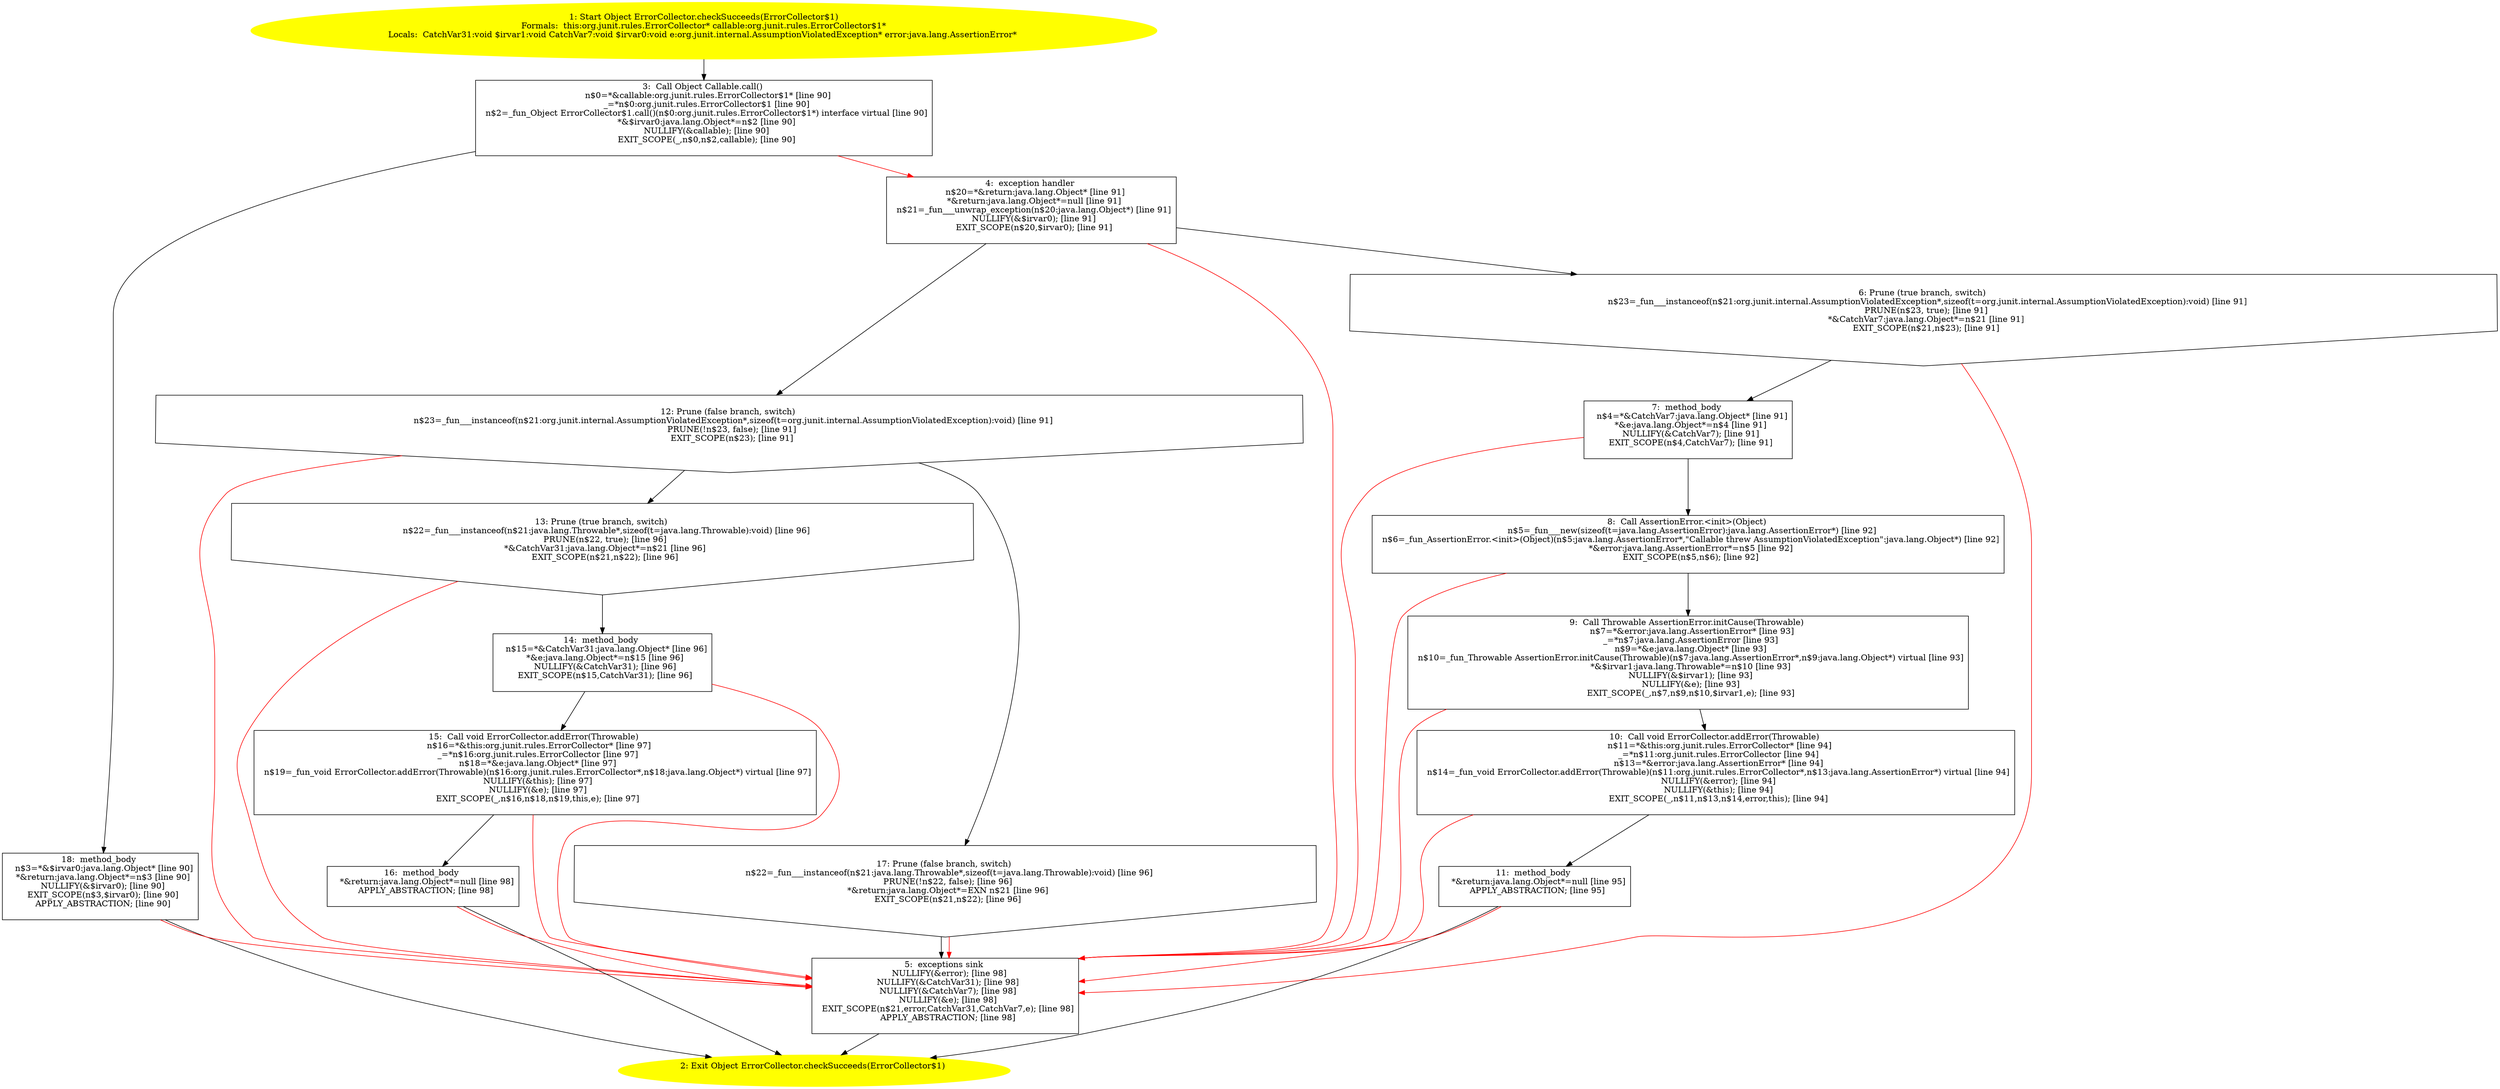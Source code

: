 /* @generated */
digraph cfg {
"org.junit.rules.ErrorCollector.checkSucceeds(org.junit.rules.ErrorCollector$1):java.lang.Object.f55dba38338bba14e06b6f8c9089e4f3_1" [label="1: Start Object ErrorCollector.checkSucceeds(ErrorCollector$1)\nFormals:  this:org.junit.rules.ErrorCollector* callable:org.junit.rules.ErrorCollector$1*\nLocals:  CatchVar31:void $irvar1:void CatchVar7:void $irvar0:void e:org.junit.internal.AssumptionViolatedException* error:java.lang.AssertionError* \n  " color=yellow style=filled]
	

	 "org.junit.rules.ErrorCollector.checkSucceeds(org.junit.rules.ErrorCollector$1):java.lang.Object.f55dba38338bba14e06b6f8c9089e4f3_1" -> "org.junit.rules.ErrorCollector.checkSucceeds(org.junit.rules.ErrorCollector$1):java.lang.Object.f55dba38338bba14e06b6f8c9089e4f3_3" ;
"org.junit.rules.ErrorCollector.checkSucceeds(org.junit.rules.ErrorCollector$1):java.lang.Object.f55dba38338bba14e06b6f8c9089e4f3_2" [label="2: Exit Object ErrorCollector.checkSucceeds(ErrorCollector$1) \n  " color=yellow style=filled]
	

"org.junit.rules.ErrorCollector.checkSucceeds(org.junit.rules.ErrorCollector$1):java.lang.Object.f55dba38338bba14e06b6f8c9089e4f3_3" [label="3:  Call Object Callable.call() \n   n$0=*&callable:org.junit.rules.ErrorCollector$1* [line 90]\n  _=*n$0:org.junit.rules.ErrorCollector$1 [line 90]\n  n$2=_fun_Object ErrorCollector$1.call()(n$0:org.junit.rules.ErrorCollector$1*) interface virtual [line 90]\n  *&$irvar0:java.lang.Object*=n$2 [line 90]\n  NULLIFY(&callable); [line 90]\n  EXIT_SCOPE(_,n$0,n$2,callable); [line 90]\n " shape="box"]
	

	 "org.junit.rules.ErrorCollector.checkSucceeds(org.junit.rules.ErrorCollector$1):java.lang.Object.f55dba38338bba14e06b6f8c9089e4f3_3" -> "org.junit.rules.ErrorCollector.checkSucceeds(org.junit.rules.ErrorCollector$1):java.lang.Object.f55dba38338bba14e06b6f8c9089e4f3_18" ;
	 "org.junit.rules.ErrorCollector.checkSucceeds(org.junit.rules.ErrorCollector$1):java.lang.Object.f55dba38338bba14e06b6f8c9089e4f3_3" -> "org.junit.rules.ErrorCollector.checkSucceeds(org.junit.rules.ErrorCollector$1):java.lang.Object.f55dba38338bba14e06b6f8c9089e4f3_4" [color="red" ];
"org.junit.rules.ErrorCollector.checkSucceeds(org.junit.rules.ErrorCollector$1):java.lang.Object.f55dba38338bba14e06b6f8c9089e4f3_4" [label="4:  exception handler \n   n$20=*&return:java.lang.Object* [line 91]\n  *&return:java.lang.Object*=null [line 91]\n  n$21=_fun___unwrap_exception(n$20:java.lang.Object*) [line 91]\n  NULLIFY(&$irvar0); [line 91]\n  EXIT_SCOPE(n$20,$irvar0); [line 91]\n " shape="box"]
	

	 "org.junit.rules.ErrorCollector.checkSucceeds(org.junit.rules.ErrorCollector$1):java.lang.Object.f55dba38338bba14e06b6f8c9089e4f3_4" -> "org.junit.rules.ErrorCollector.checkSucceeds(org.junit.rules.ErrorCollector$1):java.lang.Object.f55dba38338bba14e06b6f8c9089e4f3_6" ;
	 "org.junit.rules.ErrorCollector.checkSucceeds(org.junit.rules.ErrorCollector$1):java.lang.Object.f55dba38338bba14e06b6f8c9089e4f3_4" -> "org.junit.rules.ErrorCollector.checkSucceeds(org.junit.rules.ErrorCollector$1):java.lang.Object.f55dba38338bba14e06b6f8c9089e4f3_12" ;
	 "org.junit.rules.ErrorCollector.checkSucceeds(org.junit.rules.ErrorCollector$1):java.lang.Object.f55dba38338bba14e06b6f8c9089e4f3_4" -> "org.junit.rules.ErrorCollector.checkSucceeds(org.junit.rules.ErrorCollector$1):java.lang.Object.f55dba38338bba14e06b6f8c9089e4f3_5" [color="red" ];
"org.junit.rules.ErrorCollector.checkSucceeds(org.junit.rules.ErrorCollector$1):java.lang.Object.f55dba38338bba14e06b6f8c9089e4f3_5" [label="5:  exceptions sink \n   NULLIFY(&error); [line 98]\n  NULLIFY(&CatchVar31); [line 98]\n  NULLIFY(&CatchVar7); [line 98]\n  NULLIFY(&e); [line 98]\n  EXIT_SCOPE(n$21,error,CatchVar31,CatchVar7,e); [line 98]\n  APPLY_ABSTRACTION; [line 98]\n " shape="box"]
	

	 "org.junit.rules.ErrorCollector.checkSucceeds(org.junit.rules.ErrorCollector$1):java.lang.Object.f55dba38338bba14e06b6f8c9089e4f3_5" -> "org.junit.rules.ErrorCollector.checkSucceeds(org.junit.rules.ErrorCollector$1):java.lang.Object.f55dba38338bba14e06b6f8c9089e4f3_2" ;
"org.junit.rules.ErrorCollector.checkSucceeds(org.junit.rules.ErrorCollector$1):java.lang.Object.f55dba38338bba14e06b6f8c9089e4f3_6" [label="6: Prune (true branch, switch) \n   n$23=_fun___instanceof(n$21:org.junit.internal.AssumptionViolatedException*,sizeof(t=org.junit.internal.AssumptionViolatedException):void) [line 91]\n  PRUNE(n$23, true); [line 91]\n  *&CatchVar7:java.lang.Object*=n$21 [line 91]\n  EXIT_SCOPE(n$21,n$23); [line 91]\n " shape="invhouse"]
	

	 "org.junit.rules.ErrorCollector.checkSucceeds(org.junit.rules.ErrorCollector$1):java.lang.Object.f55dba38338bba14e06b6f8c9089e4f3_6" -> "org.junit.rules.ErrorCollector.checkSucceeds(org.junit.rules.ErrorCollector$1):java.lang.Object.f55dba38338bba14e06b6f8c9089e4f3_7" ;
	 "org.junit.rules.ErrorCollector.checkSucceeds(org.junit.rules.ErrorCollector$1):java.lang.Object.f55dba38338bba14e06b6f8c9089e4f3_6" -> "org.junit.rules.ErrorCollector.checkSucceeds(org.junit.rules.ErrorCollector$1):java.lang.Object.f55dba38338bba14e06b6f8c9089e4f3_5" [color="red" ];
"org.junit.rules.ErrorCollector.checkSucceeds(org.junit.rules.ErrorCollector$1):java.lang.Object.f55dba38338bba14e06b6f8c9089e4f3_7" [label="7:  method_body \n   n$4=*&CatchVar7:java.lang.Object* [line 91]\n  *&e:java.lang.Object*=n$4 [line 91]\n  NULLIFY(&CatchVar7); [line 91]\n  EXIT_SCOPE(n$4,CatchVar7); [line 91]\n " shape="box"]
	

	 "org.junit.rules.ErrorCollector.checkSucceeds(org.junit.rules.ErrorCollector$1):java.lang.Object.f55dba38338bba14e06b6f8c9089e4f3_7" -> "org.junit.rules.ErrorCollector.checkSucceeds(org.junit.rules.ErrorCollector$1):java.lang.Object.f55dba38338bba14e06b6f8c9089e4f3_8" ;
	 "org.junit.rules.ErrorCollector.checkSucceeds(org.junit.rules.ErrorCollector$1):java.lang.Object.f55dba38338bba14e06b6f8c9089e4f3_7" -> "org.junit.rules.ErrorCollector.checkSucceeds(org.junit.rules.ErrorCollector$1):java.lang.Object.f55dba38338bba14e06b6f8c9089e4f3_5" [color="red" ];
"org.junit.rules.ErrorCollector.checkSucceeds(org.junit.rules.ErrorCollector$1):java.lang.Object.f55dba38338bba14e06b6f8c9089e4f3_8" [label="8:  Call AssertionError.<init>(Object) \n   n$5=_fun___new(sizeof(t=java.lang.AssertionError):java.lang.AssertionError*) [line 92]\n  n$6=_fun_AssertionError.<init>(Object)(n$5:java.lang.AssertionError*,\"Callable threw AssumptionViolatedException\":java.lang.Object*) [line 92]\n  *&error:java.lang.AssertionError*=n$5 [line 92]\n  EXIT_SCOPE(n$5,n$6); [line 92]\n " shape="box"]
	

	 "org.junit.rules.ErrorCollector.checkSucceeds(org.junit.rules.ErrorCollector$1):java.lang.Object.f55dba38338bba14e06b6f8c9089e4f3_8" -> "org.junit.rules.ErrorCollector.checkSucceeds(org.junit.rules.ErrorCollector$1):java.lang.Object.f55dba38338bba14e06b6f8c9089e4f3_9" ;
	 "org.junit.rules.ErrorCollector.checkSucceeds(org.junit.rules.ErrorCollector$1):java.lang.Object.f55dba38338bba14e06b6f8c9089e4f3_8" -> "org.junit.rules.ErrorCollector.checkSucceeds(org.junit.rules.ErrorCollector$1):java.lang.Object.f55dba38338bba14e06b6f8c9089e4f3_5" [color="red" ];
"org.junit.rules.ErrorCollector.checkSucceeds(org.junit.rules.ErrorCollector$1):java.lang.Object.f55dba38338bba14e06b6f8c9089e4f3_9" [label="9:  Call Throwable AssertionError.initCause(Throwable) \n   n$7=*&error:java.lang.AssertionError* [line 93]\n  _=*n$7:java.lang.AssertionError [line 93]\n  n$9=*&e:java.lang.Object* [line 93]\n  n$10=_fun_Throwable AssertionError.initCause(Throwable)(n$7:java.lang.AssertionError*,n$9:java.lang.Object*) virtual [line 93]\n  *&$irvar1:java.lang.Throwable*=n$10 [line 93]\n  NULLIFY(&$irvar1); [line 93]\n  NULLIFY(&e); [line 93]\n  EXIT_SCOPE(_,n$7,n$9,n$10,$irvar1,e); [line 93]\n " shape="box"]
	

	 "org.junit.rules.ErrorCollector.checkSucceeds(org.junit.rules.ErrorCollector$1):java.lang.Object.f55dba38338bba14e06b6f8c9089e4f3_9" -> "org.junit.rules.ErrorCollector.checkSucceeds(org.junit.rules.ErrorCollector$1):java.lang.Object.f55dba38338bba14e06b6f8c9089e4f3_10" ;
	 "org.junit.rules.ErrorCollector.checkSucceeds(org.junit.rules.ErrorCollector$1):java.lang.Object.f55dba38338bba14e06b6f8c9089e4f3_9" -> "org.junit.rules.ErrorCollector.checkSucceeds(org.junit.rules.ErrorCollector$1):java.lang.Object.f55dba38338bba14e06b6f8c9089e4f3_5" [color="red" ];
"org.junit.rules.ErrorCollector.checkSucceeds(org.junit.rules.ErrorCollector$1):java.lang.Object.f55dba38338bba14e06b6f8c9089e4f3_10" [label="10:  Call void ErrorCollector.addError(Throwable) \n   n$11=*&this:org.junit.rules.ErrorCollector* [line 94]\n  _=*n$11:org.junit.rules.ErrorCollector [line 94]\n  n$13=*&error:java.lang.AssertionError* [line 94]\n  n$14=_fun_void ErrorCollector.addError(Throwable)(n$11:org.junit.rules.ErrorCollector*,n$13:java.lang.AssertionError*) virtual [line 94]\n  NULLIFY(&error); [line 94]\n  NULLIFY(&this); [line 94]\n  EXIT_SCOPE(_,n$11,n$13,n$14,error,this); [line 94]\n " shape="box"]
	

	 "org.junit.rules.ErrorCollector.checkSucceeds(org.junit.rules.ErrorCollector$1):java.lang.Object.f55dba38338bba14e06b6f8c9089e4f3_10" -> "org.junit.rules.ErrorCollector.checkSucceeds(org.junit.rules.ErrorCollector$1):java.lang.Object.f55dba38338bba14e06b6f8c9089e4f3_11" ;
	 "org.junit.rules.ErrorCollector.checkSucceeds(org.junit.rules.ErrorCollector$1):java.lang.Object.f55dba38338bba14e06b6f8c9089e4f3_10" -> "org.junit.rules.ErrorCollector.checkSucceeds(org.junit.rules.ErrorCollector$1):java.lang.Object.f55dba38338bba14e06b6f8c9089e4f3_5" [color="red" ];
"org.junit.rules.ErrorCollector.checkSucceeds(org.junit.rules.ErrorCollector$1):java.lang.Object.f55dba38338bba14e06b6f8c9089e4f3_11" [label="11:  method_body \n   *&return:java.lang.Object*=null [line 95]\n  APPLY_ABSTRACTION; [line 95]\n " shape="box"]
	

	 "org.junit.rules.ErrorCollector.checkSucceeds(org.junit.rules.ErrorCollector$1):java.lang.Object.f55dba38338bba14e06b6f8c9089e4f3_11" -> "org.junit.rules.ErrorCollector.checkSucceeds(org.junit.rules.ErrorCollector$1):java.lang.Object.f55dba38338bba14e06b6f8c9089e4f3_2" ;
	 "org.junit.rules.ErrorCollector.checkSucceeds(org.junit.rules.ErrorCollector$1):java.lang.Object.f55dba38338bba14e06b6f8c9089e4f3_11" -> "org.junit.rules.ErrorCollector.checkSucceeds(org.junit.rules.ErrorCollector$1):java.lang.Object.f55dba38338bba14e06b6f8c9089e4f3_5" [color="red" ];
"org.junit.rules.ErrorCollector.checkSucceeds(org.junit.rules.ErrorCollector$1):java.lang.Object.f55dba38338bba14e06b6f8c9089e4f3_12" [label="12: Prune (false branch, switch) \n   n$23=_fun___instanceof(n$21:org.junit.internal.AssumptionViolatedException*,sizeof(t=org.junit.internal.AssumptionViolatedException):void) [line 91]\n  PRUNE(!n$23, false); [line 91]\n  EXIT_SCOPE(n$23); [line 91]\n " shape="invhouse"]
	

	 "org.junit.rules.ErrorCollector.checkSucceeds(org.junit.rules.ErrorCollector$1):java.lang.Object.f55dba38338bba14e06b6f8c9089e4f3_12" -> "org.junit.rules.ErrorCollector.checkSucceeds(org.junit.rules.ErrorCollector$1):java.lang.Object.f55dba38338bba14e06b6f8c9089e4f3_13" ;
	 "org.junit.rules.ErrorCollector.checkSucceeds(org.junit.rules.ErrorCollector$1):java.lang.Object.f55dba38338bba14e06b6f8c9089e4f3_12" -> "org.junit.rules.ErrorCollector.checkSucceeds(org.junit.rules.ErrorCollector$1):java.lang.Object.f55dba38338bba14e06b6f8c9089e4f3_17" ;
	 "org.junit.rules.ErrorCollector.checkSucceeds(org.junit.rules.ErrorCollector$1):java.lang.Object.f55dba38338bba14e06b6f8c9089e4f3_12" -> "org.junit.rules.ErrorCollector.checkSucceeds(org.junit.rules.ErrorCollector$1):java.lang.Object.f55dba38338bba14e06b6f8c9089e4f3_5" [color="red" ];
"org.junit.rules.ErrorCollector.checkSucceeds(org.junit.rules.ErrorCollector$1):java.lang.Object.f55dba38338bba14e06b6f8c9089e4f3_13" [label="13: Prune (true branch, switch) \n   n$22=_fun___instanceof(n$21:java.lang.Throwable*,sizeof(t=java.lang.Throwable):void) [line 96]\n  PRUNE(n$22, true); [line 96]\n  *&CatchVar31:java.lang.Object*=n$21 [line 96]\n  EXIT_SCOPE(n$21,n$22); [line 96]\n " shape="invhouse"]
	

	 "org.junit.rules.ErrorCollector.checkSucceeds(org.junit.rules.ErrorCollector$1):java.lang.Object.f55dba38338bba14e06b6f8c9089e4f3_13" -> "org.junit.rules.ErrorCollector.checkSucceeds(org.junit.rules.ErrorCollector$1):java.lang.Object.f55dba38338bba14e06b6f8c9089e4f3_14" ;
	 "org.junit.rules.ErrorCollector.checkSucceeds(org.junit.rules.ErrorCollector$1):java.lang.Object.f55dba38338bba14e06b6f8c9089e4f3_13" -> "org.junit.rules.ErrorCollector.checkSucceeds(org.junit.rules.ErrorCollector$1):java.lang.Object.f55dba38338bba14e06b6f8c9089e4f3_5" [color="red" ];
"org.junit.rules.ErrorCollector.checkSucceeds(org.junit.rules.ErrorCollector$1):java.lang.Object.f55dba38338bba14e06b6f8c9089e4f3_14" [label="14:  method_body \n   n$15=*&CatchVar31:java.lang.Object* [line 96]\n  *&e:java.lang.Object*=n$15 [line 96]\n  NULLIFY(&CatchVar31); [line 96]\n  EXIT_SCOPE(n$15,CatchVar31); [line 96]\n " shape="box"]
	

	 "org.junit.rules.ErrorCollector.checkSucceeds(org.junit.rules.ErrorCollector$1):java.lang.Object.f55dba38338bba14e06b6f8c9089e4f3_14" -> "org.junit.rules.ErrorCollector.checkSucceeds(org.junit.rules.ErrorCollector$1):java.lang.Object.f55dba38338bba14e06b6f8c9089e4f3_15" ;
	 "org.junit.rules.ErrorCollector.checkSucceeds(org.junit.rules.ErrorCollector$1):java.lang.Object.f55dba38338bba14e06b6f8c9089e4f3_14" -> "org.junit.rules.ErrorCollector.checkSucceeds(org.junit.rules.ErrorCollector$1):java.lang.Object.f55dba38338bba14e06b6f8c9089e4f3_5" [color="red" ];
"org.junit.rules.ErrorCollector.checkSucceeds(org.junit.rules.ErrorCollector$1):java.lang.Object.f55dba38338bba14e06b6f8c9089e4f3_15" [label="15:  Call void ErrorCollector.addError(Throwable) \n   n$16=*&this:org.junit.rules.ErrorCollector* [line 97]\n  _=*n$16:org.junit.rules.ErrorCollector [line 97]\n  n$18=*&e:java.lang.Object* [line 97]\n  n$19=_fun_void ErrorCollector.addError(Throwable)(n$16:org.junit.rules.ErrorCollector*,n$18:java.lang.Object*) virtual [line 97]\n  NULLIFY(&this); [line 97]\n  NULLIFY(&e); [line 97]\n  EXIT_SCOPE(_,n$16,n$18,n$19,this,e); [line 97]\n " shape="box"]
	

	 "org.junit.rules.ErrorCollector.checkSucceeds(org.junit.rules.ErrorCollector$1):java.lang.Object.f55dba38338bba14e06b6f8c9089e4f3_15" -> "org.junit.rules.ErrorCollector.checkSucceeds(org.junit.rules.ErrorCollector$1):java.lang.Object.f55dba38338bba14e06b6f8c9089e4f3_16" ;
	 "org.junit.rules.ErrorCollector.checkSucceeds(org.junit.rules.ErrorCollector$1):java.lang.Object.f55dba38338bba14e06b6f8c9089e4f3_15" -> "org.junit.rules.ErrorCollector.checkSucceeds(org.junit.rules.ErrorCollector$1):java.lang.Object.f55dba38338bba14e06b6f8c9089e4f3_5" [color="red" ];
"org.junit.rules.ErrorCollector.checkSucceeds(org.junit.rules.ErrorCollector$1):java.lang.Object.f55dba38338bba14e06b6f8c9089e4f3_16" [label="16:  method_body \n   *&return:java.lang.Object*=null [line 98]\n  APPLY_ABSTRACTION; [line 98]\n " shape="box"]
	

	 "org.junit.rules.ErrorCollector.checkSucceeds(org.junit.rules.ErrorCollector$1):java.lang.Object.f55dba38338bba14e06b6f8c9089e4f3_16" -> "org.junit.rules.ErrorCollector.checkSucceeds(org.junit.rules.ErrorCollector$1):java.lang.Object.f55dba38338bba14e06b6f8c9089e4f3_2" ;
	 "org.junit.rules.ErrorCollector.checkSucceeds(org.junit.rules.ErrorCollector$1):java.lang.Object.f55dba38338bba14e06b6f8c9089e4f3_16" -> "org.junit.rules.ErrorCollector.checkSucceeds(org.junit.rules.ErrorCollector$1):java.lang.Object.f55dba38338bba14e06b6f8c9089e4f3_5" [color="red" ];
"org.junit.rules.ErrorCollector.checkSucceeds(org.junit.rules.ErrorCollector$1):java.lang.Object.f55dba38338bba14e06b6f8c9089e4f3_17" [label="17: Prune (false branch, switch) \n   n$22=_fun___instanceof(n$21:java.lang.Throwable*,sizeof(t=java.lang.Throwable):void) [line 96]\n  PRUNE(!n$22, false); [line 96]\n  *&return:java.lang.Object*=EXN n$21 [line 96]\n  EXIT_SCOPE(n$21,n$22); [line 96]\n " shape="invhouse"]
	

	 "org.junit.rules.ErrorCollector.checkSucceeds(org.junit.rules.ErrorCollector$1):java.lang.Object.f55dba38338bba14e06b6f8c9089e4f3_17" -> "org.junit.rules.ErrorCollector.checkSucceeds(org.junit.rules.ErrorCollector$1):java.lang.Object.f55dba38338bba14e06b6f8c9089e4f3_5" ;
	 "org.junit.rules.ErrorCollector.checkSucceeds(org.junit.rules.ErrorCollector$1):java.lang.Object.f55dba38338bba14e06b6f8c9089e4f3_17" -> "org.junit.rules.ErrorCollector.checkSucceeds(org.junit.rules.ErrorCollector$1):java.lang.Object.f55dba38338bba14e06b6f8c9089e4f3_5" [color="red" ];
"org.junit.rules.ErrorCollector.checkSucceeds(org.junit.rules.ErrorCollector$1):java.lang.Object.f55dba38338bba14e06b6f8c9089e4f3_18" [label="18:  method_body \n   n$3=*&$irvar0:java.lang.Object* [line 90]\n  *&return:java.lang.Object*=n$3 [line 90]\n  NULLIFY(&$irvar0); [line 90]\n  EXIT_SCOPE(n$3,$irvar0); [line 90]\n  APPLY_ABSTRACTION; [line 90]\n " shape="box"]
	

	 "org.junit.rules.ErrorCollector.checkSucceeds(org.junit.rules.ErrorCollector$1):java.lang.Object.f55dba38338bba14e06b6f8c9089e4f3_18" -> "org.junit.rules.ErrorCollector.checkSucceeds(org.junit.rules.ErrorCollector$1):java.lang.Object.f55dba38338bba14e06b6f8c9089e4f3_2" ;
	 "org.junit.rules.ErrorCollector.checkSucceeds(org.junit.rules.ErrorCollector$1):java.lang.Object.f55dba38338bba14e06b6f8c9089e4f3_18" -> "org.junit.rules.ErrorCollector.checkSucceeds(org.junit.rules.ErrorCollector$1):java.lang.Object.f55dba38338bba14e06b6f8c9089e4f3_5" [color="red" ];
}
